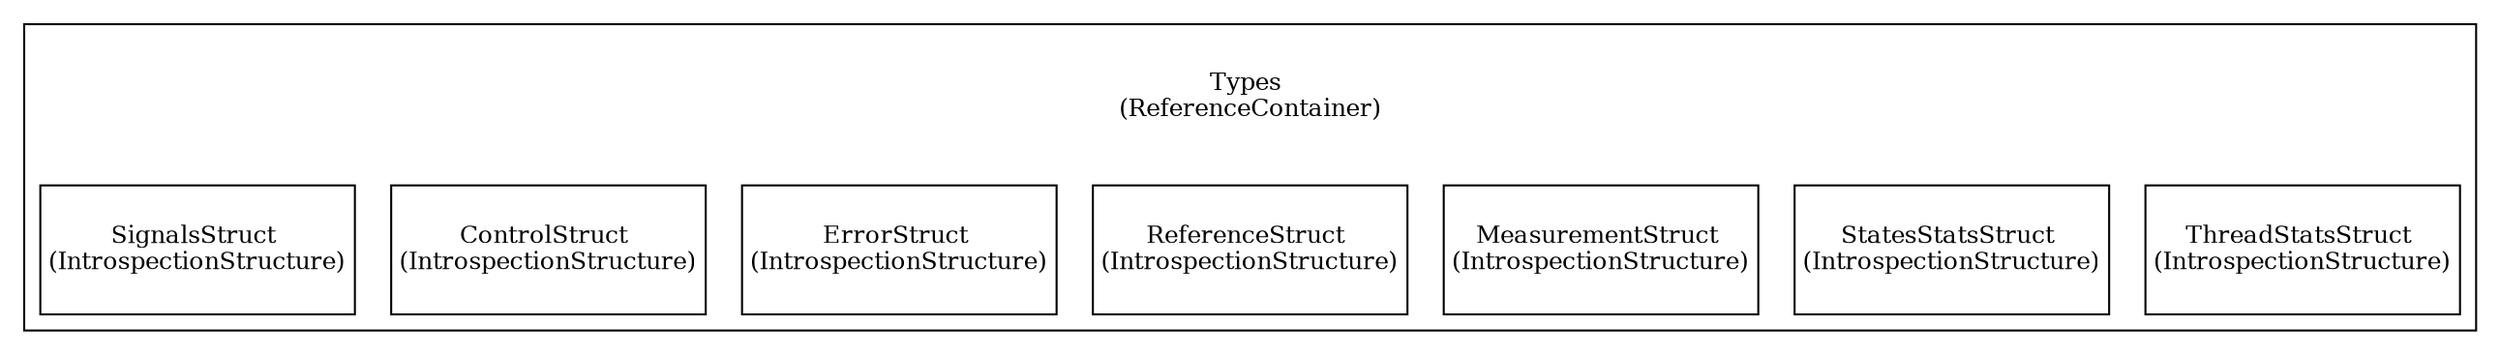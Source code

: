 digraph G {
bgcolor=white
subgraph cluster_Types {
label=<<TABLE border="0" cellborder="0"><TR><TD width="60" height="60"><font point-size="12">Types <BR/>(ReferenceContainer)</font></TD></TR></TABLE>>
TypesThreadStatsStruct [margin=0, shape=box, style=filled, fillcolor=white, color=black,label=<<TABLE border="0" cellborder="0"><TR><TD width="60" height="60"><font point-size="12">ThreadStatsStruct <BR/>(IntrospectionStructure)</font></TD></TR></TABLE>>]
TypesStatesStatsStruct [margin=0, shape=box, style=filled, fillcolor=white, color=black,label=<<TABLE border="0" cellborder="0"><TR><TD width="60" height="60"><font point-size="12">StatesStatsStruct <BR/>(IntrospectionStructure)</font></TD></TR></TABLE>>]
TypesMeasurementStruct [margin=0, shape=box, style=filled, fillcolor=white, color=black,label=<<TABLE border="0" cellborder="0"><TR><TD width="60" height="60"><font point-size="12">MeasurementStruct <BR/>(IntrospectionStructure)</font></TD></TR></TABLE>>]
TypesReferenceStruct [margin=0, shape=box, style=filled, fillcolor=white, color=black,label=<<TABLE border="0" cellborder="0"><TR><TD width="60" height="60"><font point-size="12">ReferenceStruct <BR/>(IntrospectionStructure)</font></TD></TR></TABLE>>]
TypesErrorStruct [margin=0, shape=box, style=filled, fillcolor=white, color=black,label=<<TABLE border="0" cellborder="0"><TR><TD width="60" height="60"><font point-size="12">ErrorStruct <BR/>(IntrospectionStructure)</font></TD></TR></TABLE>>]
TypesControlStruct [margin=0, shape=box, style=filled, fillcolor=white, color=black,label=<<TABLE border="0" cellborder="0"><TR><TD width="60" height="60"><font point-size="12">ControlStruct <BR/>(IntrospectionStructure)</font></TD></TR></TABLE>>]
TypesSignalsStruct [margin=0, shape=box, style=filled, fillcolor=white, color=black,label=<<TABLE border="0" cellborder="0"><TR><TD width="60" height="60"><font point-size="12">SignalsStruct <BR/>(IntrospectionStructure)</font></TD></TR></TABLE>>]
}
}
